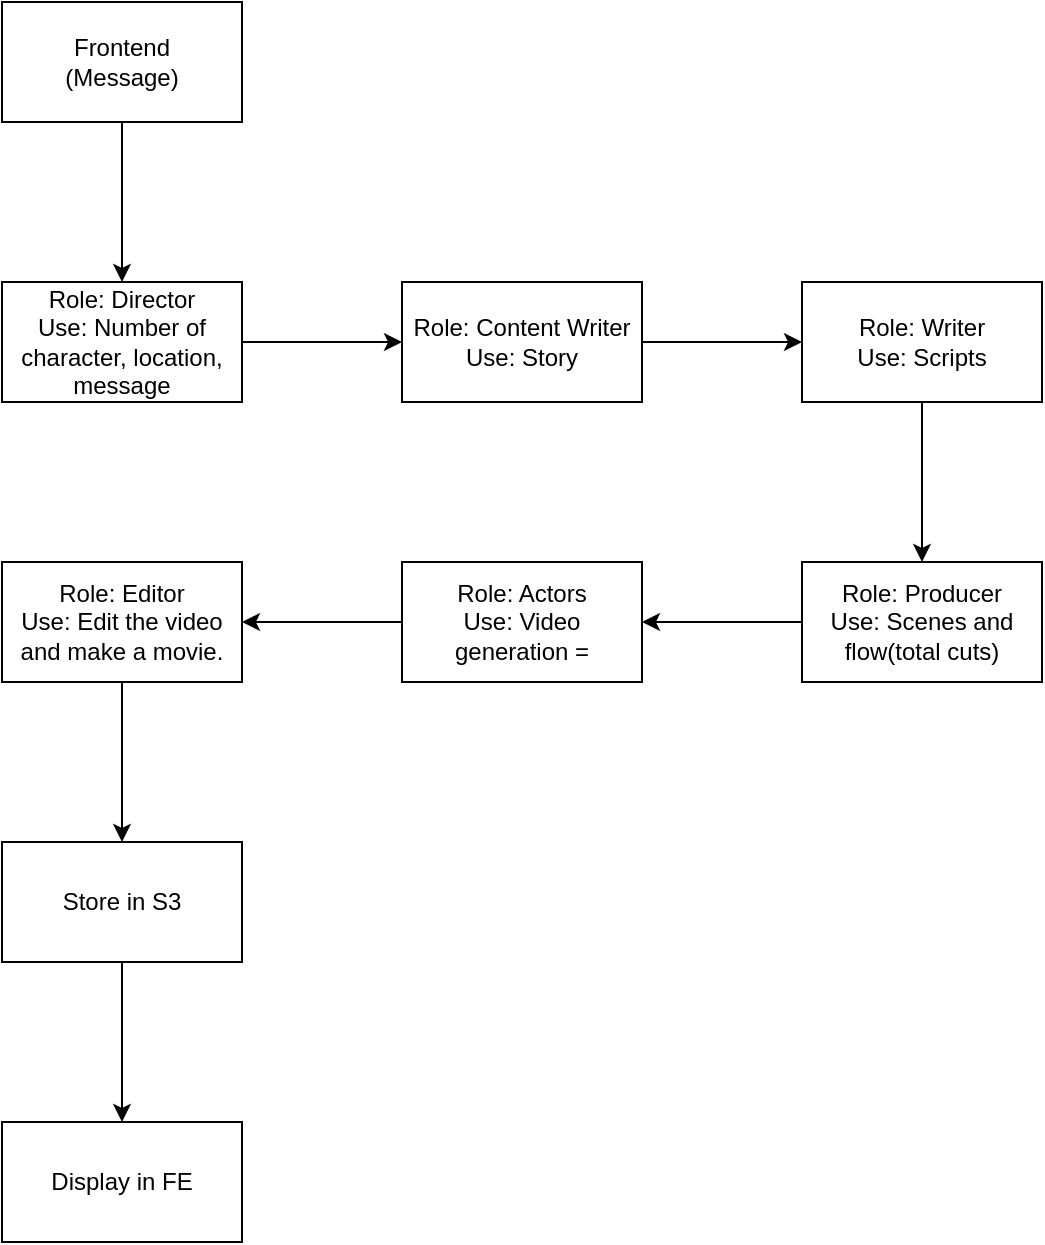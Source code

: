 <mxfile version="28.1.2">
  <diagram name="Page-1" id="h8dtk-8nHZXx9WsFh8E4">
    <mxGraphModel dx="1426" dy="920" grid="1" gridSize="10" guides="1" tooltips="1" connect="1" arrows="1" fold="1" page="1" pageScale="1" pageWidth="827" pageHeight="1169" math="0" shadow="0">
      <root>
        <mxCell id="0" />
        <mxCell id="1" parent="0" />
        <mxCell id="G5gJPwNIRfqYZjKYW6PN-3" value="" style="edgeStyle=orthogonalEdgeStyle;rounded=0;orthogonalLoop=1;jettySize=auto;html=1;" edge="1" parent="1" source="G5gJPwNIRfqYZjKYW6PN-1" target="G5gJPwNIRfqYZjKYW6PN-2">
          <mxGeometry relative="1" as="geometry" />
        </mxCell>
        <mxCell id="G5gJPwNIRfqYZjKYW6PN-1" value="Frontend&lt;div&gt;(Message)&lt;/div&gt;" style="rounded=0;whiteSpace=wrap;html=1;" vertex="1" parent="1">
          <mxGeometry x="160" y="80" width="120" height="60" as="geometry" />
        </mxCell>
        <mxCell id="G5gJPwNIRfqYZjKYW6PN-5" value="" style="edgeStyle=orthogonalEdgeStyle;rounded=0;orthogonalLoop=1;jettySize=auto;html=1;" edge="1" parent="1" source="G5gJPwNIRfqYZjKYW6PN-2" target="G5gJPwNIRfqYZjKYW6PN-4">
          <mxGeometry relative="1" as="geometry" />
        </mxCell>
        <mxCell id="G5gJPwNIRfqYZjKYW6PN-2" value="Role: Director&lt;div&gt;Use: Number of character, location, message&lt;/div&gt;" style="whiteSpace=wrap;html=1;rounded=0;" vertex="1" parent="1">
          <mxGeometry x="160" y="220" width="120" height="60" as="geometry" />
        </mxCell>
        <mxCell id="G5gJPwNIRfqYZjKYW6PN-7" value="" style="edgeStyle=orthogonalEdgeStyle;rounded=0;orthogonalLoop=1;jettySize=auto;html=1;" edge="1" parent="1" source="G5gJPwNIRfqYZjKYW6PN-4" target="G5gJPwNIRfqYZjKYW6PN-6">
          <mxGeometry relative="1" as="geometry" />
        </mxCell>
        <mxCell id="G5gJPwNIRfqYZjKYW6PN-4" value="Role: Content Writer&lt;div&gt;Use: Story&lt;/div&gt;" style="whiteSpace=wrap;html=1;rounded=0;" vertex="1" parent="1">
          <mxGeometry x="360" y="220" width="120" height="60" as="geometry" />
        </mxCell>
        <mxCell id="G5gJPwNIRfqYZjKYW6PN-9" value="" style="edgeStyle=orthogonalEdgeStyle;rounded=0;orthogonalLoop=1;jettySize=auto;html=1;" edge="1" parent="1" source="G5gJPwNIRfqYZjKYW6PN-6" target="G5gJPwNIRfqYZjKYW6PN-8">
          <mxGeometry relative="1" as="geometry" />
        </mxCell>
        <mxCell id="G5gJPwNIRfqYZjKYW6PN-6" value="Role: Writer&lt;div&gt;Use: Scripts&lt;/div&gt;" style="whiteSpace=wrap;html=1;rounded=0;" vertex="1" parent="1">
          <mxGeometry x="560" y="220" width="120" height="60" as="geometry" />
        </mxCell>
        <mxCell id="G5gJPwNIRfqYZjKYW6PN-11" value="" style="edgeStyle=orthogonalEdgeStyle;rounded=0;orthogonalLoop=1;jettySize=auto;html=1;" edge="1" parent="1" source="G5gJPwNIRfqYZjKYW6PN-8" target="G5gJPwNIRfqYZjKYW6PN-10">
          <mxGeometry relative="1" as="geometry" />
        </mxCell>
        <mxCell id="G5gJPwNIRfqYZjKYW6PN-8" value="Role: Producer&lt;div&gt;Use: Scenes and flow(total cuts)&lt;/div&gt;" style="whiteSpace=wrap;html=1;rounded=0;" vertex="1" parent="1">
          <mxGeometry x="560" y="360" width="120" height="60" as="geometry" />
        </mxCell>
        <mxCell id="G5gJPwNIRfqYZjKYW6PN-13" value="" style="edgeStyle=orthogonalEdgeStyle;rounded=0;orthogonalLoop=1;jettySize=auto;html=1;" edge="1" parent="1" source="G5gJPwNIRfqYZjKYW6PN-10" target="G5gJPwNIRfqYZjKYW6PN-12">
          <mxGeometry relative="1" as="geometry" />
        </mxCell>
        <mxCell id="G5gJPwNIRfqYZjKYW6PN-10" value="Role: Actors&lt;div&gt;Use: Video generation =&lt;/div&gt;" style="whiteSpace=wrap;html=1;rounded=0;" vertex="1" parent="1">
          <mxGeometry x="360" y="360" width="120" height="60" as="geometry" />
        </mxCell>
        <mxCell id="G5gJPwNIRfqYZjKYW6PN-15" value="" style="edgeStyle=orthogonalEdgeStyle;rounded=0;orthogonalLoop=1;jettySize=auto;html=1;" edge="1" parent="1" source="G5gJPwNIRfqYZjKYW6PN-12" target="G5gJPwNIRfqYZjKYW6PN-14">
          <mxGeometry relative="1" as="geometry" />
        </mxCell>
        <mxCell id="G5gJPwNIRfqYZjKYW6PN-12" value="Role: Editor&lt;div&gt;Use: Edit the video and make a movie.&lt;/div&gt;" style="whiteSpace=wrap;html=1;rounded=0;" vertex="1" parent="1">
          <mxGeometry x="160" y="360" width="120" height="60" as="geometry" />
        </mxCell>
        <mxCell id="G5gJPwNIRfqYZjKYW6PN-17" value="" style="edgeStyle=orthogonalEdgeStyle;rounded=0;orthogonalLoop=1;jettySize=auto;html=1;" edge="1" parent="1" source="G5gJPwNIRfqYZjKYW6PN-14" target="G5gJPwNIRfqYZjKYW6PN-16">
          <mxGeometry relative="1" as="geometry" />
        </mxCell>
        <mxCell id="G5gJPwNIRfqYZjKYW6PN-14" value="Store in S3" style="whiteSpace=wrap;html=1;rounded=0;" vertex="1" parent="1">
          <mxGeometry x="160" y="500" width="120" height="60" as="geometry" />
        </mxCell>
        <mxCell id="G5gJPwNIRfqYZjKYW6PN-16" value="Display in FE" style="whiteSpace=wrap;html=1;rounded=0;" vertex="1" parent="1">
          <mxGeometry x="160" y="640" width="120" height="60" as="geometry" />
        </mxCell>
      </root>
    </mxGraphModel>
  </diagram>
</mxfile>
